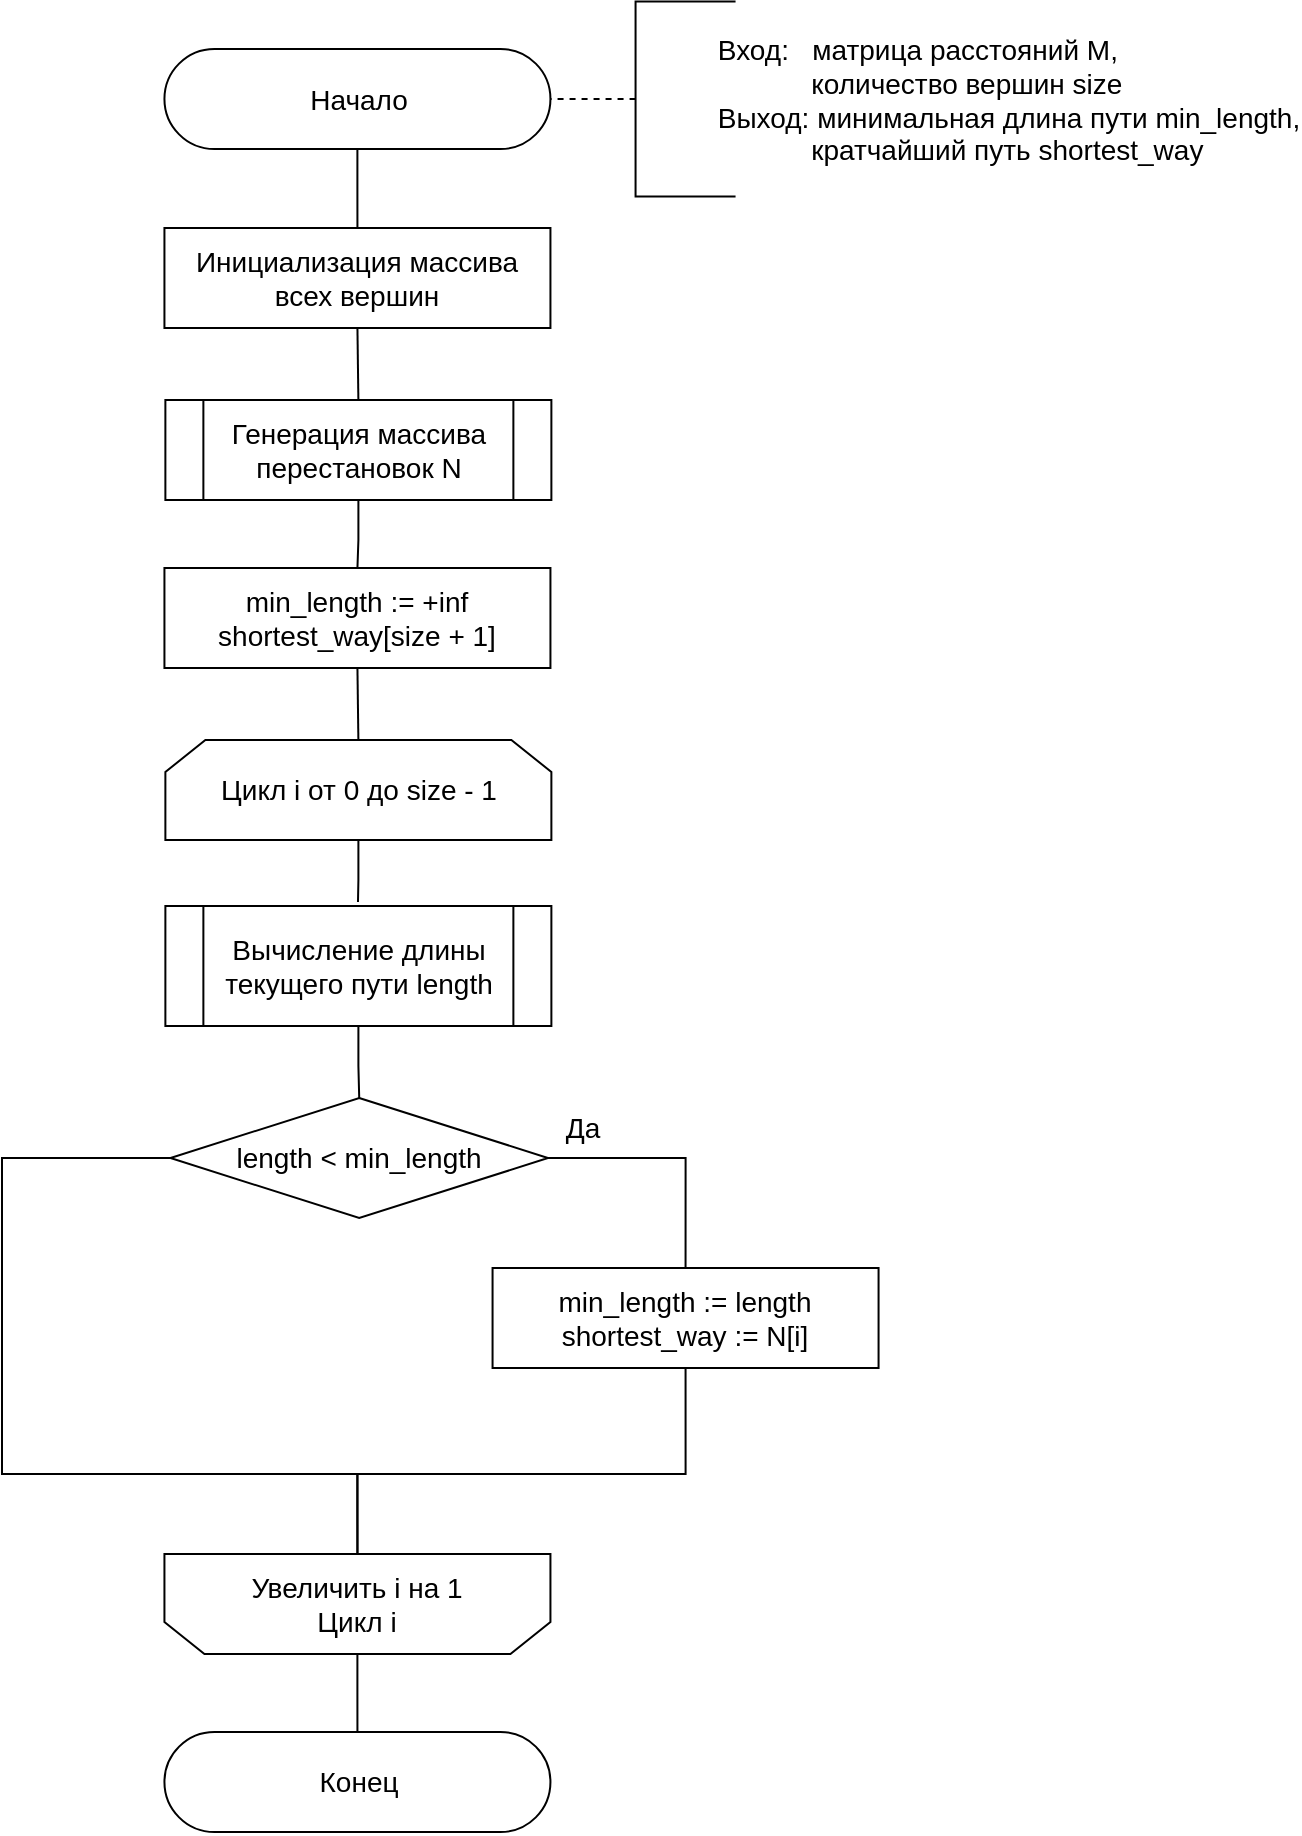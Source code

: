 <mxfile version="20.7.4" type="device" pages="2"><diagram id="pGbwpD_Pb5aonRS3BXqV" name="Страница 1"><mxGraphModel dx="1434" dy="774" grid="1" gridSize="10" guides="1" tooltips="1" connect="1" arrows="1" fold="1" page="1" pageScale="1" pageWidth="827" pageHeight="1169" math="0" shadow="0"><root><mxCell id="0"/><mxCell id="1" parent="0"/><mxCell id="6DBgV5hLErzH0ojSgTb--68" style="edgeStyle=orthogonalEdgeStyle;rounded=0;orthogonalLoop=1;jettySize=auto;html=1;entryX=0.5;entryY=0;entryDx=0;entryDy=0;fontSize=14;endArrow=none;endFill=0;" parent="1" source="3" target="8" edge="1"><mxGeometry relative="1" as="geometry"/></mxCell><mxCell id="3" value="&lt;font style=&quot;font-size: 14px;&quot;&gt;Начало&lt;/font&gt;" style="html=1;dashed=0;whitespace=wrap;shape=mxgraph.dfd.start;fontSize=14;" parent="1" vertex="1"><mxGeometry x="205.22" y="57.5" width="193" height="50" as="geometry"/></mxCell><mxCell id="4" style="edgeStyle=orthogonalEdgeStyle;rounded=0;orthogonalLoop=1;jettySize=auto;html=1;exitX=0;exitY=0.5;exitDx=0;exitDy=0;exitPerimeter=0;entryX=1;entryY=0.5;entryDx=0;entryDy=0;entryPerimeter=0;dashed=1;endArrow=none;endFill=0;fontSize=14;" parent="1" source="5" target="3" edge="1"><mxGeometry relative="1" as="geometry"/></mxCell><mxCell id="5" value="&lt;div style=&quot;font-size: 14px;&quot;&gt;&lt;font style=&quot;background-color: initial; font-size: 14px;&quot;&gt;&amp;nbsp;&amp;nbsp;&amp;nbsp;&amp;nbsp;&amp;nbsp;&amp;nbsp;&amp;nbsp;&amp;nbsp;&amp;nbsp; Вход: &amp;nbsp; матрица расстояний M&lt;/font&gt;&lt;span style=&quot;background-color: initial; font-size: 14px;&quot;&gt;,&amp;nbsp;&lt;/span&gt;&lt;/div&gt;&lt;font style=&quot;font-size: 14px;&quot;&gt;&lt;div style=&quot;font-size: 14px;&quot;&gt;&lt;span style=&quot;font-size: 14px; background-color: initial;&quot;&gt;&amp;nbsp; &amp;nbsp; &amp;nbsp; &amp;nbsp; &amp;nbsp;&amp;nbsp;&amp;nbsp;&amp;nbsp;&amp;nbsp;&amp;nbsp;&amp;nbsp;&amp;nbsp;&amp;nbsp;&amp;nbsp;&amp;nbsp;&amp;nbsp;&amp;nbsp; количество вершин size&lt;br&gt;&lt;/span&gt;&lt;/div&gt;&lt;div style=&quot;font-size: 14px;&quot;&gt;&lt;span style=&quot;font-size: 14px;&quot;&gt;&amp;nbsp;&amp;nbsp;&amp;nbsp;&amp;nbsp;&amp;nbsp;&amp;nbsp;&amp;nbsp;&amp;nbsp;&amp;nbsp; Выход: минимальная длина пути &lt;/span&gt;&lt;font style=&quot;font-size: 14px;&quot;&gt;&lt;span style=&quot;font-size: 14px;&quot;&gt;min_length&lt;/span&gt;&lt;/font&gt;&lt;span style=&quot;font-size: 14px;&quot;&gt;,&lt;/span&gt;&lt;/div&gt;&lt;div style=&quot;font-size: 14px;&quot;&gt;&lt;span style=&quot;font-size: 14px;&quot;&gt;&amp;nbsp;&amp;nbsp;&amp;nbsp;&amp;nbsp;&amp;nbsp;&amp;nbsp;&amp;nbsp;&amp;nbsp;&amp;nbsp;&amp;nbsp;&amp;nbsp;&amp;nbsp;&amp;nbsp;&amp;nbsp;&amp;nbsp;&amp;nbsp;&amp;nbsp;&amp;nbsp;&amp;nbsp;&amp;nbsp;&amp;nbsp; кратчайший путь shortest_way&lt;/span&gt;&lt;/div&gt;&lt;/font&gt;" style="strokeWidth=1;html=1;shape=mxgraph.flowchart.annotation_1;align=left;pointerEvents=1;fontSize=14;" parent="1" vertex="1"><mxGeometry x="440.78" y="33.75" width="50" height="97.5" as="geometry"/></mxCell><mxCell id="6DBgV5hLErzH0ojSgTb--69" style="edgeStyle=orthogonalEdgeStyle;rounded=0;orthogonalLoop=1;jettySize=auto;html=1;exitX=0.5;exitY=1;exitDx=0;exitDy=0;entryX=0.5;entryY=0;entryDx=0;entryDy=0;fontSize=14;endArrow=none;endFill=0;" parent="1" source="8" target="9" edge="1"><mxGeometry relative="1" as="geometry"/></mxCell><mxCell id="8" value="&lt;div&gt;&lt;font style=&quot;font-size: 14px;&quot;&gt;Инициализация массива&lt;/font&gt;&lt;/div&gt;&lt;div&gt;&lt;font style=&quot;font-size: 14px;&quot;&gt;всех вершин&lt;/font&gt;&lt;/div&gt;" style="rounded=0;whiteSpace=wrap;html=1;shadow=0;glass=0;sketch=0;strokeWidth=1;gradientColor=none;fontSize=14;" parent="1" vertex="1"><mxGeometry x="205.22" y="147" width="193" height="50" as="geometry"/></mxCell><mxCell id="6DBgV5hLErzH0ojSgTb--60" style="edgeStyle=orthogonalEdgeStyle;rounded=0;orthogonalLoop=1;jettySize=auto;html=1;entryX=0.5;entryY=0;entryDx=0;entryDy=0;fontSize=14;endArrow=none;endFill=0;" parent="1" source="9" target="32" edge="1"><mxGeometry relative="1" as="geometry"/></mxCell><mxCell id="9" value="&lt;div&gt;&lt;span style=&quot;font-size: 14px;&quot;&gt;Генерация массива&lt;/span&gt;&lt;/div&gt;&lt;div&gt;&lt;span style=&quot;font-size: 14px;&quot;&gt;перестановок N &lt;/span&gt;&lt;/div&gt;&lt;div&gt;&lt;span style=&quot;font-size: 14px;&quot;&gt;&lt;/span&gt;&lt;/div&gt;" style="shape=process;whiteSpace=wrap;html=1;backgroundOutline=1;fontSize=14;" parent="1" vertex="1"><mxGeometry x="205.69" y="233" width="193" height="50" as="geometry"/></mxCell><mxCell id="6DBgV5hLErzH0ojSgTb--70" style="edgeStyle=orthogonalEdgeStyle;rounded=0;orthogonalLoop=1;jettySize=auto;html=1;exitX=0.5;exitY=1;exitDx=0;exitDy=0;entryX=0.5;entryY=0;entryDx=0;entryDy=0;fontSize=14;endArrow=none;endFill=0;" parent="1" source="32" target="33" edge="1"><mxGeometry relative="1" as="geometry"/></mxCell><mxCell id="32" value="&lt;div&gt;&lt;font style=&quot;font-size: 14px;&quot;&gt;min_length := +inf&lt;/font&gt;&lt;/div&gt;&lt;div&gt;&lt;font style=&quot;font-size: 14px;&quot;&gt;shortest_way[size + 1]&lt;/font&gt;&lt;/div&gt;" style="rounded=0;whiteSpace=wrap;html=1;shadow=0;glass=0;sketch=0;strokeWidth=1;gradientColor=none;fontSize=14;" parent="1" vertex="1"><mxGeometry x="205.22" y="317" width="193" height="50" as="geometry"/></mxCell><mxCell id="6DBgV5hLErzH0ojSgTb--62" style="edgeStyle=orthogonalEdgeStyle;rounded=0;orthogonalLoop=1;jettySize=auto;html=1;entryX=0.499;entryY=-0.033;entryDx=0;entryDy=0;entryPerimeter=0;fontSize=14;endArrow=none;endFill=0;" parent="1" source="33" target="40" edge="1"><mxGeometry relative="1" as="geometry"/></mxCell><mxCell id="33" value="&lt;font style=&quot;font-size: 14px;&quot;&gt;&lt;span style=&quot;font-size: 14px;&quot;&gt;Цикл i от 0 до&amp;nbsp;&lt;/span&gt;&lt;span style=&quot;font-size: 14px;&quot;&gt;size - 1&lt;/span&gt;&lt;br style=&quot;font-size: 14px;&quot;&gt;&lt;/font&gt;" style="shape=loopLimit;whiteSpace=wrap;html=1;strokeWidth=1;fontSize=14;" parent="1" vertex="1"><mxGeometry x="205.69" y="403" width="193" height="50" as="geometry"/></mxCell><mxCell id="39" style="edgeStyle=none;html=1;exitX=0.5;exitY=1;exitDx=0;exitDy=0;entryX=0.5;entryY=0;entryDx=0;entryDy=0;fontSize=14;" parent="1" target="40" edge="1"><mxGeometry relative="1" as="geometry"><mxPoint x="310" y="666" as="targetPoint"/><mxPoint x="302.19" y="536" as="sourcePoint"/></mxGeometry></mxCell><mxCell id="6DBgV5hLErzH0ojSgTb--63" style="edgeStyle=orthogonalEdgeStyle;rounded=0;orthogonalLoop=1;jettySize=auto;html=1;entryX=0.5;entryY=0;entryDx=0;entryDy=0;entryPerimeter=0;fontSize=14;endArrow=none;endFill=0;" parent="1" source="40" target="45" edge="1"><mxGeometry relative="1" as="geometry"/></mxCell><mxCell id="40" value="&lt;span style=&quot;font-size: 14px;&quot;&gt;Вычисление длины текущего пути length&lt;/span&gt;" style="shape=process;whiteSpace=wrap;html=1;backgroundOutline=1;fontSize=14;" parent="1" vertex="1"><mxGeometry x="205.69" y="486" width="193" height="60" as="geometry"/></mxCell><mxCell id="42" value="&lt;font style=&quot;font-size: 14px;&quot;&gt;Конец&lt;/font&gt;" style="html=1;dashed=0;whitespace=wrap;shape=mxgraph.dfd.start;fontSize=14;" parent="1" vertex="1"><mxGeometry x="205.22" y="899" width="193" height="50" as="geometry"/></mxCell><mxCell id="6DBgV5hLErzH0ojSgTb--64" style="edgeStyle=orthogonalEdgeStyle;rounded=0;orthogonalLoop=1;jettySize=auto;html=1;exitX=1;exitY=0.5;exitDx=0;exitDy=0;exitPerimeter=0;entryX=0.5;entryY=0;entryDx=0;entryDy=0;fontSize=14;endArrow=none;endFill=0;" parent="1" source="45" target="47" edge="1"><mxGeometry relative="1" as="geometry"/></mxCell><mxCell id="6DBgV5hLErzH0ojSgTb--66" style="edgeStyle=orthogonalEdgeStyle;rounded=0;orthogonalLoop=1;jettySize=auto;html=1;exitX=0;exitY=0.5;exitDx=0;exitDy=0;exitPerimeter=0;entryX=0.5;entryY=1;entryDx=0;entryDy=0;fontSize=14;endArrow=none;endFill=0;" parent="1" source="45" target="52" edge="1"><mxGeometry relative="1" as="geometry"><Array as="points"><mxPoint x="124" y="612"/><mxPoint x="124" y="770"/><mxPoint x="302" y="770"/></Array></mxGeometry></mxCell><mxCell id="45" value="&lt;span style=&quot;font-size: 14px;&quot;&gt;length &amp;lt; min_length&lt;/span&gt;" style="strokeWidth=1;html=1;shape=mxgraph.flowchart.decision;whiteSpace=wrap;rounded=1;shadow=0;glass=0;sketch=0;gradientColor=none;fontSize=14;" parent="1" vertex="1"><mxGeometry x="208.22" y="582" width="188.78" height="60" as="geometry"/></mxCell><mxCell id="6DBgV5hLErzH0ojSgTb--65" style="edgeStyle=orthogonalEdgeStyle;rounded=0;orthogonalLoop=1;jettySize=auto;html=1;exitX=0.5;exitY=1;exitDx=0;exitDy=0;entryX=0.5;entryY=1;entryDx=0;entryDy=0;fontSize=14;endArrow=none;endFill=0;" parent="1" source="47" target="52" edge="1"><mxGeometry relative="1" as="geometry"><Array as="points"><mxPoint x="466" y="770"/><mxPoint x="302" y="770"/></Array></mxGeometry></mxCell><mxCell id="47" value="&lt;div&gt;&lt;font style=&quot;font-size: 14px;&quot;&gt;min_length := length&lt;br&gt;&lt;/font&gt;&lt;/div&gt;&lt;div&gt;&lt;font style=&quot;font-size: 14px;&quot;&gt;shortest_way := N[i]&lt;br style=&quot;font-size: 14px;&quot;&gt;&lt;/font&gt;&lt;/div&gt;" style="rounded=0;whiteSpace=wrap;html=1;shadow=0;glass=0;sketch=0;strokeWidth=1;gradientColor=none;fontSize=14;" parent="1" vertex="1"><mxGeometry x="369.28" y="667" width="193" height="50" as="geometry"/></mxCell><mxCell id="50" value="&lt;font style=&quot;font-size: 14px;&quot;&gt;Да&lt;/font&gt;" style="text;html=1;align=center;verticalAlign=middle;resizable=0;points=[];autosize=1;strokeColor=none;fontSize=14;" parent="1" vertex="1"><mxGeometry x="394" y="582" width="40" height="30" as="geometry"/></mxCell><mxCell id="6DBgV5hLErzH0ojSgTb--67" style="edgeStyle=orthogonalEdgeStyle;rounded=0;orthogonalLoop=1;jettySize=auto;html=1;entryX=0.5;entryY=0.5;entryDx=0;entryDy=-25;entryPerimeter=0;fontSize=14;endArrow=none;endFill=0;" parent="1" source="52" target="42" edge="1"><mxGeometry relative="1" as="geometry"/></mxCell><mxCell id="52" value="&lt;div&gt;&lt;font style=&quot;font-size: 14px;&quot;&gt;Увеличить i на 1&lt;/font&gt;&lt;/div&gt;&lt;div&gt;&lt;font style=&quot;font-size: 14px;&quot;&gt;Цикл i&lt;br&gt;&lt;/font&gt;&lt;/div&gt;" style="shape=loopLimit;whiteSpace=wrap;html=1;strokeWidth=1;direction=west;fontSize=14;" parent="1" vertex="1"><mxGeometry x="205.22" y="810" width="193" height="50" as="geometry"/></mxCell></root></mxGraphModel></diagram><diagram id="Ph9vH6X4Z_UVpQobadrw" name="Страница 2"><mxGraphModel dx="1434" dy="774" grid="1" gridSize="10" guides="1" tooltips="1" connect="1" arrows="1" fold="1" page="1" pageScale="1" pageWidth="827" pageHeight="1169" math="0" shadow="0"><root><mxCell id="0"/><mxCell id="1" parent="0"/><mxCell id="GZ0QhLkPFM13Z_459LPg-11" style="edgeStyle=orthogonalEdgeStyle;rounded=0;orthogonalLoop=1;jettySize=auto;html=1;exitX=0.5;exitY=0.5;exitDx=0;exitDy=25;exitPerimeter=0;entryX=0.5;entryY=0;entryDx=0;entryDy=0;fontSize=14;endArrow=none;endFill=0;" parent="1" source="BDxBsovtW9hmnWc-tiu4-2" target="BDxBsovtW9hmnWc-tiu4-7" edge="1"><mxGeometry relative="1" as="geometry"/></mxCell><mxCell id="BDxBsovtW9hmnWc-tiu4-2" value="&lt;font style=&quot;font-size: 14px;&quot;&gt;Начало&lt;/font&gt;" style="html=1;dashed=0;whitespace=wrap;shape=mxgraph.dfd.start;fontSize=14;" parent="1" vertex="1"><mxGeometry x="105.17" y="55" width="193" height="50" as="geometry"/></mxCell><mxCell id="BDxBsovtW9hmnWc-tiu4-3" style="edgeStyle=orthogonalEdgeStyle;rounded=0;orthogonalLoop=1;jettySize=auto;html=1;exitX=0;exitY=0.5;exitDx=0;exitDy=0;exitPerimeter=0;entryX=1;entryY=0.5;entryDx=0;entryDy=0;entryPerimeter=0;dashed=1;endArrow=none;endFill=0;fontSize=14;" parent="1" source="BDxBsovtW9hmnWc-tiu4-4" target="BDxBsovtW9hmnWc-tiu4-2" edge="1"><mxGeometry relative="1" as="geometry"/></mxCell><mxCell id="BDxBsovtW9hmnWc-tiu4-4" value="&lt;font style=&quot;text-align: center; background-color: initial; font-size: 14px;&quot;&gt;&amp;nbsp;&amp;nbsp;&amp;nbsp;&amp;nbsp;&amp;nbsp;&amp;nbsp;&amp;nbsp;&amp;nbsp;&amp;nbsp;&amp;nbsp; Вход:&amp;nbsp; &amp;nbsp; матрица расстояний M&lt;br style=&quot;font-size: 14px;&quot;&gt;&lt;/font&gt;&lt;span style=&quot;font-size: 14px; text-align: center; background-color: initial;&quot;&gt;&amp;nbsp; &amp;nbsp; &amp;nbsp; &amp;nbsp; &amp;nbsp; &amp;nbsp; &amp;nbsp;&amp;nbsp;&amp;nbsp;&amp;nbsp;&amp;nbsp;&amp;nbsp;&amp;nbsp;&amp;nbsp;&amp;nbsp;&amp;nbsp;&amp;nbsp; количество вершин size,&lt;br style=&quot;font-size: 14px;&quot;&gt;&lt;/span&gt;&lt;div&gt;&lt;font style=&quot;text-align: center; background-color: initial; font-size: 14px;&quot;&gt;&amp;nbsp; &amp;nbsp; &amp;nbsp; &amp;nbsp; &amp;nbsp; &amp;nbsp; &amp;nbsp;&amp;nbsp;&amp;nbsp;&amp;nbsp;&amp;nbsp;&amp;nbsp;&amp;nbsp;&amp;nbsp;&amp;nbsp;&amp;nbsp;&amp;nbsp; коэффициенты alpha, beta&lt;/font&gt;&lt;span style=&quot;text-align: center; background-color: initial; font-size: 14px;&quot;&gt;,&lt;/span&gt;&lt;span style=&quot;text-align: center; background-color: initial; font-size: 14px;&quot;&gt; evaporation,&lt;/span&gt;&lt;/div&gt;&lt;div&gt;&amp;nbsp;&amp;nbsp;&amp;nbsp;&amp;nbsp;&amp;nbsp;&amp;nbsp;&amp;nbsp;&amp;nbsp;&amp;nbsp;&amp;nbsp;&amp;nbsp;&amp;nbsp;&amp;nbsp;&amp;nbsp;&amp;nbsp;&amp;nbsp;&amp;nbsp;&amp;nbsp;&amp;nbsp;&amp;nbsp;&amp;nbsp;&amp;nbsp;&amp;nbsp; &lt;span style=&quot;text-align: center; background-color: initial; font-size: 14px;&quot;&gt;количество&lt;/span&gt;&lt;span style=&quot;text-align: center; background-color: initial; font-size: 14px;&quot;&gt;&amp;nbsp;дней days&lt;/span&gt;&lt;/div&gt;&lt;div&gt;&lt;span style=&quot;text-align: center; background-color: initial; font-size: 14px;&quot;&gt;&lt;/span&gt;&lt;/div&gt;&lt;div style=&quot;font-size: 14px;&quot;&gt;&lt;span style=&quot;font-size: 14px;&quot;&gt;&amp;nbsp;&amp;nbsp;&amp;nbsp;&amp;nbsp;&amp;nbsp;&amp;nbsp;&amp;nbsp;&amp;nbsp;&amp;nbsp;&amp;nbsp; Выход:&amp;nbsp; минимальная длина пути &lt;/span&gt;&lt;font style=&quot;font-size: 14px;&quot;&gt;&lt;span style=&quot;font-size: 14px;&quot;&gt;min_length&lt;/span&gt;&lt;/font&gt;&lt;span style=&quot;font-size: 14px;&quot;&gt;,&lt;/span&gt;&lt;/div&gt;&lt;div style=&quot;font-size: 14px;&quot;&gt;&lt;span style=&quot;font-size: 14px;&quot;&gt;&amp;nbsp;&amp;nbsp;&amp;nbsp;&amp;nbsp;&amp;nbsp;&amp;nbsp;&amp;nbsp;&amp;nbsp;&amp;nbsp;&amp;nbsp;&amp;nbsp;&amp;nbsp;&amp;nbsp;&amp;nbsp;&amp;nbsp;&amp;nbsp;&amp;nbsp;&amp;nbsp;&amp;nbsp;&amp;nbsp;&amp;nbsp;&amp;nbsp;&amp;nbsp; кратчайший путь shortest_way&lt;/span&gt;&lt;/div&gt;&lt;span style=&quot;font-size: 14px; text-align: center; background-color: initial;&quot;&gt;&lt;/span&gt;" style="strokeWidth=1;html=1;shape=mxgraph.flowchart.annotation_1;align=left;pointerEvents=1;fillColor=default;fontSize=14;" parent="1" vertex="1"><mxGeometry x="342.28" y="20" width="50" height="120" as="geometry"/></mxCell><mxCell id="BDxBsovtW9hmnWc-tiu4-5" value="&lt;font style=&quot;font-size: 14px;&quot;&gt;Конец&lt;/font&gt;" style="html=1;dashed=0;whitespace=wrap;shape=mxgraph.dfd.start;fontSize=14;" parent="1" vertex="1"><mxGeometry x="437.0" y="861" width="193" height="50" as="geometry"/></mxCell><mxCell id="GZ0QhLkPFM13Z_459LPg-12" style="edgeStyle=orthogonalEdgeStyle;rounded=0;orthogonalLoop=1;jettySize=auto;html=1;exitX=0.5;exitY=1;exitDx=0;exitDy=0;entryX=0.5;entryY=0;entryDx=0;entryDy=0;fontSize=14;endArrow=none;endFill=0;" parent="1" source="BDxBsovtW9hmnWc-tiu4-7" target="BDxBsovtW9hmnWc-tiu4-9" edge="1"><mxGeometry relative="1" as="geometry"/></mxCell><mxCell id="BDxBsovtW9hmnWc-tiu4-7" value="&lt;div&gt;&lt;span style=&quot;font-size: 14px;&quot;&gt;Генерация матрицы&lt;/span&gt;&lt;/div&gt;&lt;div&gt;&lt;span style=&quot;font-size: 14px;&quot;&gt;феромонов&lt;/span&gt;&lt;/div&gt;" style="shape=process;whiteSpace=wrap;html=1;backgroundOutline=1;fontSize=14;" parent="1" vertex="1"><mxGeometry x="105.17" y="130" width="193" height="50" as="geometry"/></mxCell><mxCell id="GZ0QhLkPFM13Z_459LPg-13" style="edgeStyle=orthogonalEdgeStyle;rounded=0;orthogonalLoop=1;jettySize=auto;html=1;exitX=0.5;exitY=1;exitDx=0;exitDy=0;entryX=0.5;entryY=0;entryDx=0;entryDy=0;fontSize=14;endArrow=none;endFill=0;" parent="1" source="BDxBsovtW9hmnWc-tiu4-9" target="BDxBsovtW9hmnWc-tiu4-11" edge="1"><mxGeometry relative="1" as="geometry"/></mxCell><mxCell id="BDxBsovtW9hmnWc-tiu4-9" value="&lt;div&gt;&lt;span style=&quot;font-size: 14px;&quot;&gt;Генерация&lt;/span&gt;&lt;span style=&quot;font-size: 14px;&quot;&gt; матрицы&lt;/span&gt;&lt;/div&gt;&lt;div&gt;&lt;span style=&quot;font-size: 14px;&quot;&gt;видимости&lt;/span&gt;&lt;/div&gt;" style="shape=process;whiteSpace=wrap;html=1;backgroundOutline=1;fontSize=14;" parent="1" vertex="1"><mxGeometry x="105.17" y="201" width="193" height="50" as="geometry"/></mxCell><mxCell id="GZ0QhLkPFM13Z_459LPg-14" style="edgeStyle=orthogonalEdgeStyle;rounded=0;orthogonalLoop=1;jettySize=auto;html=1;exitX=0.5;exitY=1;exitDx=0;exitDy=0;entryX=0.5;entryY=0;entryDx=0;entryDy=0;fontSize=14;endArrow=none;endFill=0;" parent="1" source="BDxBsovtW9hmnWc-tiu4-11" target="BDxBsovtW9hmnWc-tiu4-13" edge="1"><mxGeometry relative="1" as="geometry"/></mxCell><mxCell id="BDxBsovtW9hmnWc-tiu4-11" value="&lt;span style=&quot;font-size: 14px;&quot;&gt;Вычисление q&lt;/span&gt;" style="shape=process;whiteSpace=wrap;html=1;backgroundOutline=1;fontSize=14;" parent="1" vertex="1"><mxGeometry x="105.17" y="270" width="193" height="50" as="geometry"/></mxCell><mxCell id="GZ0QhLkPFM13Z_459LPg-15" style="edgeStyle=orthogonalEdgeStyle;rounded=0;orthogonalLoop=1;jettySize=auto;html=1;exitX=0.5;exitY=1;exitDx=0;exitDy=0;entryX=0.5;entryY=0;entryDx=0;entryDy=0;fontSize=14;endArrow=none;endFill=0;" parent="1" source="BDxBsovtW9hmnWc-tiu4-13" target="BDxBsovtW9hmnWc-tiu4-15" edge="1"><mxGeometry relative="1" as="geometry"/></mxCell><mxCell id="BDxBsovtW9hmnWc-tiu4-13" value="&lt;font style=&quot;font-size: 14px;&quot;&gt;Инициализация &lt;br style=&quot;font-size: 14px;&quot;&gt;&lt;span style=&quot;font-size: 14px;&quot;&gt;min_length, shortest_way&lt;/span&gt;&lt;br style=&quot;font-size: 14px;&quot;&gt;&lt;/font&gt;" style="rounded=0;whiteSpace=wrap;html=1;shadow=0;glass=0;sketch=0;strokeWidth=1;gradientColor=none;fontSize=14;" parent="1" vertex="1"><mxGeometry x="105.17" y="340" width="193" height="50" as="geometry"/></mxCell><mxCell id="GZ0QhLkPFM13Z_459LPg-16" style="edgeStyle=orthogonalEdgeStyle;rounded=0;orthogonalLoop=1;jettySize=auto;html=1;exitX=0.5;exitY=1;exitDx=0;exitDy=0;entryX=0.5;entryY=0;entryDx=0;entryDy=0;fontSize=14;endArrow=none;endFill=0;" parent="1" source="BDxBsovtW9hmnWc-tiu4-15" target="BDxBsovtW9hmnWc-tiu4-17" edge="1"><mxGeometry relative="1" as="geometry"/></mxCell><mxCell id="BDxBsovtW9hmnWc-tiu4-15" value="&lt;font style=&quot;font-size: 14px;&quot;&gt;Цикл j от 0 до&amp;nbsp;&lt;span style=&quot;font-size: 14px;&quot;&gt;days - 1&lt;/span&gt;&lt;br style=&quot;font-size: 14px;&quot;&gt;&lt;/font&gt;" style="shape=loopLimit;whiteSpace=wrap;html=1;strokeWidth=1;fontSize=14;" parent="1" vertex="1"><mxGeometry x="105.11" y="410" width="193" height="50" as="geometry"/></mxCell><mxCell id="GZ0QhLkPFM13Z_459LPg-17" style="edgeStyle=orthogonalEdgeStyle;rounded=0;orthogonalLoop=1;jettySize=auto;html=1;exitX=0.5;exitY=1;exitDx=0;exitDy=0;entryX=0.5;entryY=0;entryDx=0;entryDy=0;fontSize=14;endArrow=none;endFill=0;" parent="1" source="BDxBsovtW9hmnWc-tiu4-17" target="BDxBsovtW9hmnWc-tiu4-19" edge="1"><mxGeometry relative="1" as="geometry"/></mxCell><mxCell id="BDxBsovtW9hmnWc-tiu4-17" value="&lt;span style=&quot;font-size: 14px;&quot;&gt;Инициализация массива V&lt;br&gt;&lt;/span&gt;" style="shape=process;whiteSpace=wrap;html=1;backgroundOutline=1;fontSize=14;" parent="1" vertex="1"><mxGeometry x="105.17" y="480" width="193" height="50" as="geometry"/></mxCell><mxCell id="GZ0QhLkPFM13Z_459LPg-18" style="edgeStyle=orthogonalEdgeStyle;rounded=0;orthogonalLoop=1;jettySize=auto;html=1;exitX=0.5;exitY=1;exitDx=0;exitDy=0;entryX=0.5;entryY=0;entryDx=0;entryDy=0;fontSize=14;endArrow=none;endFill=0;" parent="1" source="BDxBsovtW9hmnWc-tiu4-19" target="BDxBsovtW9hmnWc-tiu4-21" edge="1"><mxGeometry relative="1" as="geometry"/></mxCell><mxCell id="BDxBsovtW9hmnWc-tiu4-19" value="&lt;font style=&quot;font-size: 14px;&quot;&gt;Цикл i от 0 до&amp;nbsp;&lt;span style=&quot;font-size: 14px;&quot;&gt;size - 1&lt;/span&gt;&lt;br style=&quot;font-size: 14px;&quot;&gt;&lt;/font&gt;" style="shape=loopLimit;whiteSpace=wrap;html=1;strokeWidth=1;fontSize=14;" parent="1" vertex="1"><mxGeometry x="105.17" y="550" width="193" height="50" as="geometry"/></mxCell><mxCell id="GZ0QhLkPFM13Z_459LPg-19" style="edgeStyle=orthogonalEdgeStyle;rounded=0;orthogonalLoop=1;jettySize=auto;html=1;exitX=0.5;exitY=1;exitDx=0;exitDy=0;entryX=0.5;entryY=0;entryDx=0;entryDy=0;fontSize=14;endArrow=none;endFill=0;" parent="1" source="BDxBsovtW9hmnWc-tiu4-21" target="BDxBsovtW9hmnWc-tiu4-23" edge="1"><mxGeometry relative="1" as="geometry"/></mxCell><mxCell id="BDxBsovtW9hmnWc-tiu4-21" value="&lt;div&gt;&lt;font style=&quot;font-size: 14px;&quot;&gt;Цикл k пока&lt;/font&gt;&lt;/div&gt;&lt;div&gt;&lt;font style=&quot;font-size: 14px;&quot;&gt;len(V) != size&lt;/font&gt;&lt;/div&gt;" style="shape=loopLimit;whiteSpace=wrap;html=1;strokeWidth=1;fontSize=14;" parent="1" vertex="1"><mxGeometry x="105.17" y="620" width="193" height="50" as="geometry"/></mxCell><mxCell id="GZ0QhLkPFM13Z_459LPg-20" style="edgeStyle=orthogonalEdgeStyle;rounded=0;orthogonalLoop=1;jettySize=auto;html=1;exitX=0.5;exitY=1;exitDx=0;exitDy=0;entryX=0.5;entryY=0;entryDx=0;entryDy=0;fontSize=14;endArrow=none;endFill=0;" parent="1" source="BDxBsovtW9hmnWc-tiu4-23" target="BDxBsovtW9hmnWc-tiu4-25" edge="1"><mxGeometry relative="1" as="geometry"/></mxCell><mxCell id="BDxBsovtW9hmnWc-tiu4-23" value="&lt;span style=&quot;font-size: 14px;&quot;&gt;Поиск вероятности перехода в следующие города&lt;/span&gt;" style="shape=process;whiteSpace=wrap;html=1;backgroundOutline=1;fontSize=14;" parent="1" vertex="1"><mxGeometry x="105.17" y="690" width="193" height="55" as="geometry"/></mxCell><mxCell id="GZ0QhLkPFM13Z_459LPg-21" style="edgeStyle=orthogonalEdgeStyle;rounded=0;orthogonalLoop=1;jettySize=auto;html=1;exitX=0.5;exitY=1;exitDx=0;exitDy=0;entryX=0.5;entryY=0;entryDx=0;entryDy=0;fontSize=14;endArrow=none;endFill=0;" parent="1" source="BDxBsovtW9hmnWc-tiu4-25" target="BDxBsovtW9hmnWc-tiu4-35" edge="1"><mxGeometry relative="1" as="geometry"/></mxCell><mxCell id="BDxBsovtW9hmnWc-tiu4-25" value="&lt;span style=&quot;font-size: 14px;&quot;&gt;Выбор next_vertex&lt;br style=&quot;font-size: 14px;&quot;&gt;&lt;/span&gt;" style="shape=process;whiteSpace=wrap;html=1;backgroundOutline=1;fontSize=14;" parent="1" vertex="1"><mxGeometry x="105.17" y="766" width="193" height="50" as="geometry"/></mxCell><mxCell id="BDxBsovtW9hmnWc-tiu4-26" value="A" style="ellipse;whiteSpace=wrap;html=1;aspect=fixed;fontSize=14;" parent="1" vertex="1"><mxGeometry x="176.67" y="980" width="50" height="50" as="geometry"/></mxCell><mxCell id="GZ0QhLkPFM13Z_459LPg-1" style="edgeStyle=orthogonalEdgeStyle;rounded=0;orthogonalLoop=1;jettySize=auto;html=1;exitX=0.5;exitY=0;exitDx=0;exitDy=0;entryX=0.5;entryY=0;entryDx=0;entryDy=0;fontSize=14;endArrow=none;endFill=0;" parent="1" source="BDxBsovtW9hmnWc-tiu4-28" target="BDxBsovtW9hmnWc-tiu4-26" edge="1"><mxGeometry relative="1" as="geometry"/></mxCell><mxCell id="BDxBsovtW9hmnWc-tiu4-28" value="&lt;font style=&quot;font-size: 14px;&quot;&gt;Цикл k&lt;br style=&quot;font-size: 14px;&quot;&gt;&lt;/font&gt;" style="shape=loopLimit;whiteSpace=wrap;html=1;strokeWidth=1;direction=west;fontSize=14;" parent="1" vertex="1"><mxGeometry x="105.17" y="910" width="193" height="50" as="geometry"/></mxCell><mxCell id="GZ0QhLkPFM13Z_459LPg-7" style="edgeStyle=orthogonalEdgeStyle;rounded=0;orthogonalLoop=1;jettySize=auto;html=1;exitX=0.5;exitY=1;exitDx=0;exitDy=0;entryX=0.5;entryY=0;entryDx=0;entryDy=0;entryPerimeter=0;fontSize=14;endArrow=none;endFill=0;" parent="1" source="BDxBsovtW9hmnWc-tiu4-30" target="BDxBsovtW9hmnWc-tiu4-33" edge="1"><mxGeometry relative="1" as="geometry"/></mxCell><mxCell id="BDxBsovtW9hmnWc-tiu4-30" value="&lt;span style=&quot;font-size: 14px;&quot;&gt;Вычисление суммарной длины пути length&lt;br style=&quot;font-size: 14px;&quot;&gt;&lt;/span&gt;" style="shape=process;whiteSpace=wrap;html=1;backgroundOutline=1;fontSize=14;" parent="1" vertex="1"><mxGeometry x="437.0" y="338" width="193" height="56" as="geometry"/></mxCell><mxCell id="GZ0QhLkPFM13Z_459LPg-8" style="edgeStyle=orthogonalEdgeStyle;rounded=0;orthogonalLoop=1;jettySize=auto;html=1;exitX=1;exitY=0.5;exitDx=0;exitDy=0;exitPerimeter=0;entryX=0.5;entryY=0;entryDx=0;entryDy=0;fontSize=14;endArrow=none;endFill=0;" parent="1" source="BDxBsovtW9hmnWc-tiu4-33" target="BDxBsovtW9hmnWc-tiu4-37" edge="1"><mxGeometry relative="1" as="geometry"/></mxCell><mxCell id="GZ0QhLkPFM13Z_459LPg-10" style="edgeStyle=orthogonalEdgeStyle;rounded=0;orthogonalLoop=1;jettySize=auto;html=1;exitX=0;exitY=0.5;exitDx=0;exitDy=0;exitPerimeter=0;entryX=0.5;entryY=1;entryDx=0;entryDy=0;fontSize=14;endArrow=none;endFill=0;" parent="1" source="BDxBsovtW9hmnWc-tiu4-33" target="BDxBsovtW9hmnWc-tiu4-42" edge="1"><mxGeometry relative="1" as="geometry"><Array as="points"><mxPoint x="357" y="459"/><mxPoint x="357" y="605"/><mxPoint x="534" y="605"/></Array></mxGeometry></mxCell><mxCell id="BDxBsovtW9hmnWc-tiu4-33" value="&lt;span style=&quot;font-size: 14px;&quot;&gt;length &amp;lt; min_length&lt;/span&gt;" style="strokeWidth=1;html=1;shape=mxgraph.flowchart.decision;whiteSpace=wrap;rounded=1;shadow=0;glass=0;sketch=0;gradientColor=none;fontSize=14;" parent="1" vertex="1"><mxGeometry x="437" y="419" width="193" height="80" as="geometry"/></mxCell><mxCell id="GZ0QhLkPFM13Z_459LPg-2" style="edgeStyle=orthogonalEdgeStyle;rounded=0;orthogonalLoop=1;jettySize=auto;html=1;exitX=0.5;exitY=1;exitDx=0;exitDy=0;entryX=0.5;entryY=1;entryDx=0;entryDy=0;fontSize=14;endArrow=none;endFill=0;" parent="1" source="BDxBsovtW9hmnWc-tiu4-35" target="BDxBsovtW9hmnWc-tiu4-28" edge="1"><mxGeometry relative="1" as="geometry"/></mxCell><mxCell id="BDxBsovtW9hmnWc-tiu4-35" value="&lt;font style=&quot;font-size: 14px;&quot;&gt;Добавление&amp;nbsp;&lt;br style=&quot;font-size: 14px;&quot;&gt;next_vertex - 1 &lt;br style=&quot;font-size: 14px;&quot;&gt;в V[i]&lt;br style=&quot;font-size: 14px;&quot;&gt;&lt;/font&gt;" style="rounded=0;whiteSpace=wrap;html=1;shadow=0;glass=0;sketch=0;strokeWidth=1;gradientColor=none;fontSize=14;" parent="1" vertex="1"><mxGeometry x="105.17" y="833" width="193" height="58" as="geometry"/></mxCell><mxCell id="GZ0QhLkPFM13Z_459LPg-9" style="edgeStyle=orthogonalEdgeStyle;rounded=0;orthogonalLoop=1;jettySize=auto;html=1;exitX=0.5;exitY=1;exitDx=0;exitDy=0;entryX=0.5;entryY=1;entryDx=0;entryDy=0;fontSize=14;endArrow=none;endFill=0;" parent="1" source="BDxBsovtW9hmnWc-tiu4-37" target="BDxBsovtW9hmnWc-tiu4-42" edge="1"><mxGeometry relative="1" as="geometry"><Array as="points"><mxPoint x="694" y="605"/><mxPoint x="534" y="605"/></Array></mxGeometry></mxCell><mxCell id="BDxBsovtW9hmnWc-tiu4-37" value="&lt;div&gt;&lt;font style=&quot;font-size: 14px;&quot;&gt;min_length := length&lt;/font&gt;&lt;/div&gt;&lt;div&gt;&lt;font style=&quot;font-size: 14px;&quot;&gt;&lt;span style=&quot;font-size: 14px;&quot;&gt;shortest_way&lt;/span&gt;&lt;/font&gt;&lt;font style=&quot;font-size: 14px;&quot;&gt; := V[i]&lt;br style=&quot;font-size: 14px;&quot;&gt;&lt;/font&gt;&lt;/div&gt;" style="rounded=0;whiteSpace=wrap;html=1;shadow=0;glass=0;sketch=0;strokeWidth=1;gradientColor=none;fontSize=14;" parent="1" vertex="1"><mxGeometry x="597" y="510" width="193" height="50" as="geometry"/></mxCell><mxCell id="BDxBsovtW9hmnWc-tiu4-40" value="&lt;font style=&quot;font-size: 14px;&quot;&gt;Да&lt;/font&gt;" style="text;html=1;align=center;verticalAlign=middle;resizable=0;points=[];autosize=1;strokeColor=none;fontSize=14;" parent="1" vertex="1"><mxGeometry x="617" y="425" width="40" height="30" as="geometry"/></mxCell><mxCell id="GZ0QhLkPFM13Z_459LPg-5" style="edgeStyle=orthogonalEdgeStyle;rounded=0;orthogonalLoop=1;jettySize=auto;html=1;exitX=0.5;exitY=0;exitDx=0;exitDy=0;fontSize=14;endArrow=none;endFill=0;entryX=0.5;entryY=0;entryDx=0;entryDy=0;" parent="1" source="BDxBsovtW9hmnWc-tiu4-42" target="BDxBsovtW9hmnWc-tiu4-44" edge="1"><mxGeometry relative="1" as="geometry"><mxPoint x="533.444" y="707" as="targetPoint"/></mxGeometry></mxCell><mxCell id="BDxBsovtW9hmnWc-tiu4-42" value="&lt;div&gt;&lt;font style=&quot;font-size: 14px;&quot;&gt;Увеличить i на 1&lt;/font&gt;&lt;/div&gt;&lt;div&gt;&lt;font style=&quot;font-size: 14px;&quot;&gt;Цикл i&lt;br&gt;&lt;/font&gt;&lt;/div&gt;" style="shape=loopLimit;whiteSpace=wrap;html=1;strokeWidth=1;direction=west;fontSize=14;" parent="1" vertex="1"><mxGeometry x="437.0" y="642" width="193" height="50" as="geometry"/></mxCell><mxCell id="GZ0QhLkPFM13Z_459LPg-4" style="edgeStyle=orthogonalEdgeStyle;rounded=0;orthogonalLoop=1;jettySize=auto;html=1;exitX=0.5;exitY=1;exitDx=0;exitDy=0;entryX=0.5;entryY=1;entryDx=0;entryDy=0;fontSize=14;endArrow=none;endFill=0;" parent="1" source="BDxBsovtW9hmnWc-tiu4-44" target="BDxBsovtW9hmnWc-tiu4-46" edge="1"><mxGeometry relative="1" as="geometry"/></mxCell><mxCell id="BDxBsovtW9hmnWc-tiu4-44" value="&lt;font style=&quot;font-size: 14px;&quot;&gt;Обновление матрицы феромонов&lt;/font&gt;&lt;span style=&quot;font-size: 14px;&quot;&gt;&amp;nbsp;&lt;/span&gt;&lt;font style=&quot;font-size: 14px;&quot;&gt;&amp;nbsp;&lt;/font&gt;" style="shape=process;whiteSpace=wrap;html=1;backgroundOutline=1;fontSize=14;" parent="1" vertex="1"><mxGeometry x="437.0" y="710" width="193" height="57" as="geometry"/></mxCell><mxCell id="GZ0QhLkPFM13Z_459LPg-3" style="edgeStyle=orthogonalEdgeStyle;rounded=0;orthogonalLoop=1;jettySize=auto;html=1;exitX=0.5;exitY=0;exitDx=0;exitDy=0;entryX=0.5;entryY=0.5;entryDx=0;entryDy=-25;entryPerimeter=0;fontSize=14;endArrow=none;endFill=0;" parent="1" source="BDxBsovtW9hmnWc-tiu4-46" target="BDxBsovtW9hmnWc-tiu4-5" edge="1"><mxGeometry relative="1" as="geometry"/></mxCell><mxCell id="BDxBsovtW9hmnWc-tiu4-46" value="&lt;div&gt;&lt;font style=&quot;font-size: 14px;&quot;&gt;Увеличить j на 1&lt;/font&gt;&lt;/div&gt;&lt;div&gt;&lt;font style=&quot;font-size: 14px;&quot;&gt;Цикл j&lt;br&gt;&lt;/font&gt;&lt;/div&gt;" style="shape=loopLimit;whiteSpace=wrap;html=1;strokeWidth=1;direction=west;fontSize=14;" parent="1" vertex="1"><mxGeometry x="437" y="787" width="193" height="50" as="geometry"/></mxCell><mxCell id="GZ0QhLkPFM13Z_459LPg-6" style="edgeStyle=orthogonalEdgeStyle;rounded=0;orthogonalLoop=1;jettySize=auto;html=1;exitX=0.5;exitY=1;exitDx=0;exitDy=0;entryX=0.5;entryY=0;entryDx=0;entryDy=0;fontSize=14;endArrow=none;endFill=0;" parent="1" source="BDxBsovtW9hmnWc-tiu4-48" target="BDxBsovtW9hmnWc-tiu4-30" edge="1"><mxGeometry relative="1" as="geometry"/></mxCell><mxCell id="BDxBsovtW9hmnWc-tiu4-48" value="A" style="ellipse;whiteSpace=wrap;html=1;aspect=fixed;fontSize=14;" parent="1" vertex="1"><mxGeometry x="508.5" y="261" width="50" height="50" as="geometry"/></mxCell></root></mxGraphModel></diagram></mxfile>